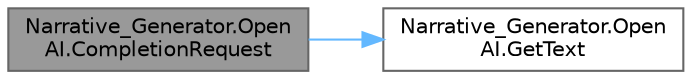 digraph "Narrative_Generator.OpenAI.CompletionRequest"
{
 // LATEX_PDF_SIZE
  bgcolor="transparent";
  edge [fontname=Helvetica,fontsize=10,labelfontname=Helvetica,labelfontsize=10];
  node [fontname=Helvetica,fontsize=10,shape=box,height=0.2,width=0.4];
  rankdir="LR";
  Node1 [label="Narrative_Generator.Open\lAI.CompletionRequest",height=0.2,width=0.4,color="gray40", fillcolor="grey60", style="filled", fontcolor="black",tooltip="A method that configures and creates a request to OpenAI to create a text completion."];
  Node1 -> Node2 [color="steelblue1",style="solid"];
  Node2 [label="Narrative_Generator.Open\lAI.GetText",height=0.2,width=0.4,color="grey40", fillcolor="white", style="filled",URL="$class_narrative___generator_1_1_open_a_i.html#adc89ec43874cc3b27525a0f9406f87e2",tooltip="A method that separates the generated text completion from the general response body,..."];
}
